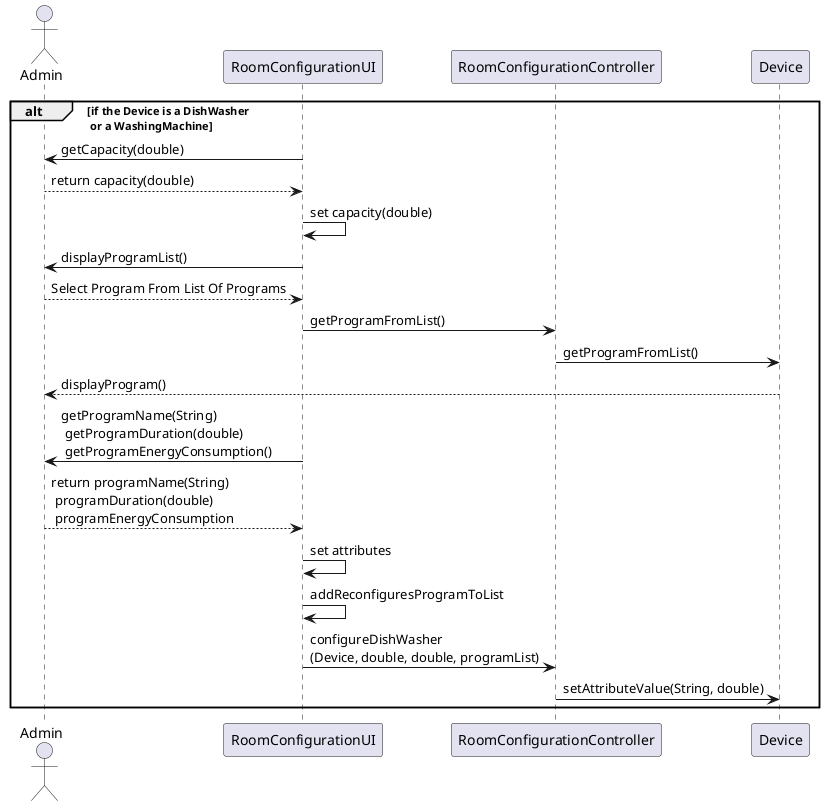 @startuml
actor Admin
alt if the Device is a DishWasher \n or a WashingMachine
    RoomConfigurationUI -> Admin: getCapacity(double)
    Admin --> RoomConfigurationUI: return capacity(double)
    RoomConfigurationUI ->RoomConfigurationUI: set capacity(double)
    RoomConfigurationUI -> Admin: displayProgramList()
    Admin --> RoomConfigurationUI: Select Program From List Of Programs
    RoomConfigurationUI -> RoomConfigurationController: getProgramFromList()
    RoomConfigurationController->Device:getProgramFromList()
    Device--> Admin:displayProgram()
    RoomConfigurationUI -> Admin: getProgramName(String) \n getProgramDuration(double) \n getProgramEnergyConsumption()
    Admin --> RoomConfigurationUI: return programName(String) \n programDuration(double) \n programEnergyConsumption
    RoomConfigurationUI->RoomConfigurationUI: set attributes
    RoomConfigurationUI -> RoomConfigurationUI: addReconfiguresProgramToList
    RoomConfigurationUI -> RoomConfigurationController: configureDishWasher\n(Device, double, double, programList)
    RoomConfigurationController -> Device: setAttributeValue(String, double)
end
@enduml